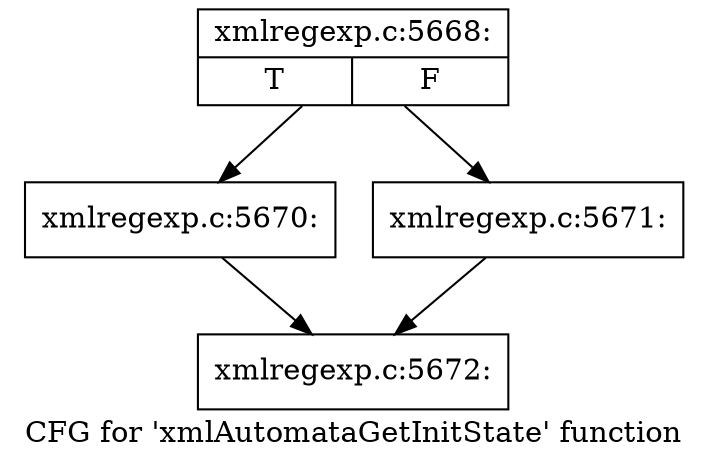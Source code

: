 digraph "CFG for 'xmlAutomataGetInitState' function" {
	label="CFG for 'xmlAutomataGetInitState' function";

	Node0x40d1d30 [shape=record,label="{xmlregexp.c:5668:|{<s0>T|<s1>F}}"];
	Node0x40d1d30 -> Node0x40d3ce0;
	Node0x40d1d30 -> Node0x40d3d30;
	Node0x40d3ce0 [shape=record,label="{xmlregexp.c:5670:}"];
	Node0x40d3ce0 -> Node0x40d3960;
	Node0x40d3d30 [shape=record,label="{xmlregexp.c:5671:}"];
	Node0x40d3d30 -> Node0x40d3960;
	Node0x40d3960 [shape=record,label="{xmlregexp.c:5672:}"];
}
